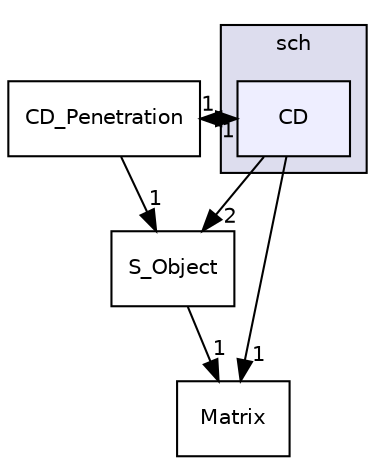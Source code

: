 digraph "include/sch/CD" {
  compound=true
  node [ fontsize="10", fontname="Helvetica"];
  edge [ labelfontsize="10", labelfontname="Helvetica"];
  subgraph clusterdir_61da0f9624285bbe00d2dad11a7f8156 {
    graph [ bgcolor="#ddddee", pencolor="black", label="sch" fontname="Helvetica", fontsize="10", URL="dir_61da0f9624285bbe00d2dad11a7f8156.html"]
  dir_f83e346bec917a119cbc1759541ace74 [shape=box, label="CD", style="filled", fillcolor="#eeeeff", pencolor="black", URL="dir_f83e346bec917a119cbc1759541ace74.html"];
  }
  dir_567f36aa30dd38e0b9f05da36590ac28 [shape=box label="S_Object" URL="dir_567f36aa30dd38e0b9f05da36590ac28.html"];
  dir_641b9e840680e121bb045da3132ae11e [shape=box label="Matrix" URL="dir_641b9e840680e121bb045da3132ae11e.html"];
  dir_91e0b4b20e7ec91c961f9aea7587f6a8 [shape=box label="CD_Penetration" URL="dir_91e0b4b20e7ec91c961f9aea7587f6a8.html"];
  dir_f83e346bec917a119cbc1759541ace74->dir_567f36aa30dd38e0b9f05da36590ac28 [headlabel="2", labeldistance=1.5 headhref="dir_000005_000009.html"];
  dir_f83e346bec917a119cbc1759541ace74->dir_641b9e840680e121bb045da3132ae11e [headlabel="1", labeldistance=1.5 headhref="dir_000005_000008.html"];
  dir_f83e346bec917a119cbc1759541ace74->dir_91e0b4b20e7ec91c961f9aea7587f6a8 [headlabel="1", labeldistance=1.5 headhref="dir_000005_000006.html"];
  dir_567f36aa30dd38e0b9f05da36590ac28->dir_641b9e840680e121bb045da3132ae11e [headlabel="1", labeldistance=1.5 headhref="dir_000009_000008.html"];
  dir_91e0b4b20e7ec91c961f9aea7587f6a8->dir_f83e346bec917a119cbc1759541ace74 [headlabel="1", labeldistance=1.5 headhref="dir_000006_000005.html"];
  dir_91e0b4b20e7ec91c961f9aea7587f6a8->dir_567f36aa30dd38e0b9f05da36590ac28 [headlabel="1", labeldistance=1.5 headhref="dir_000006_000009.html"];
}
